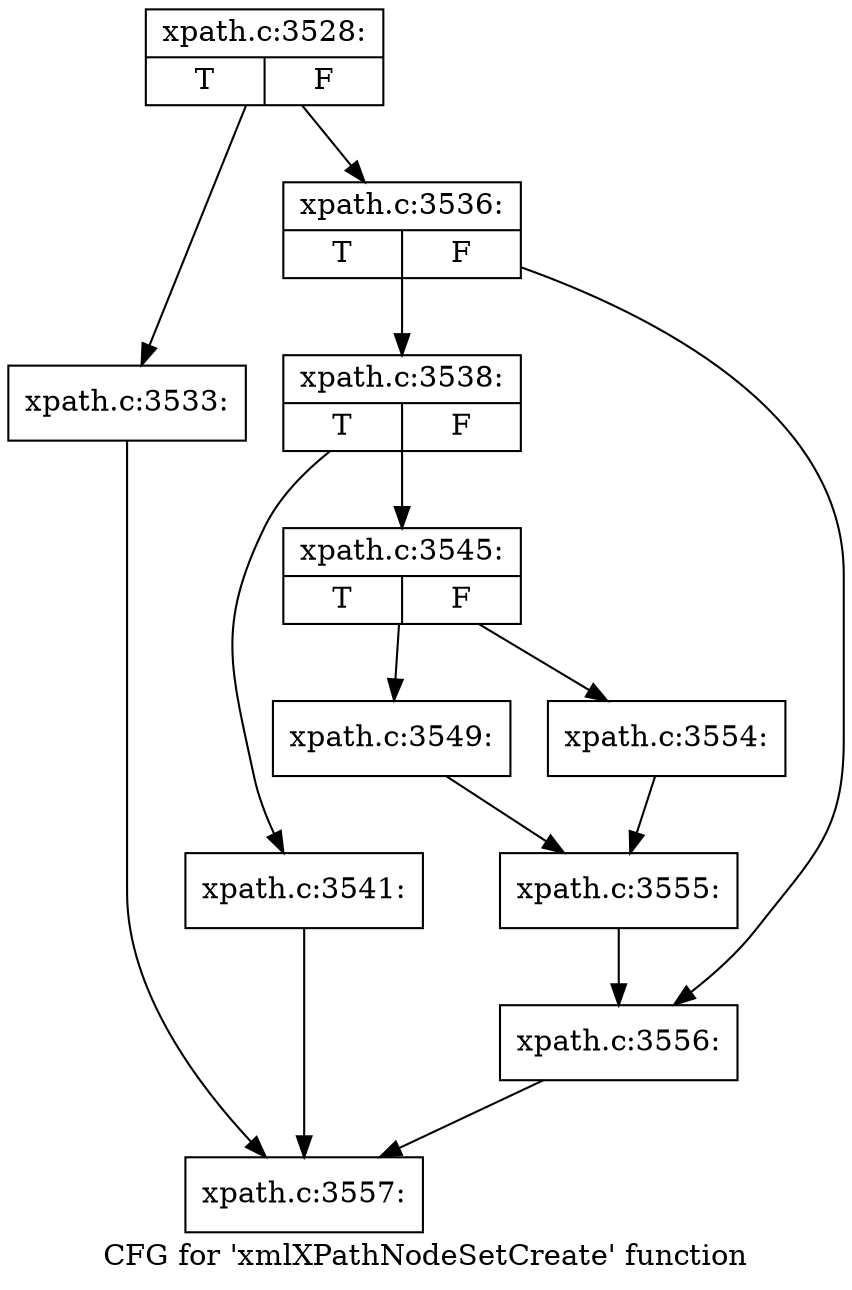 digraph "CFG for 'xmlXPathNodeSetCreate' function" {
	label="CFG for 'xmlXPathNodeSetCreate' function";

	Node0x47a7f30 [shape=record,label="{xpath.c:3528:|{<s0>T|<s1>F}}"];
	Node0x47a7f30 -> Node0x470bca0;
	Node0x47a7f30 -> Node0x470bcf0;
	Node0x470bca0 [shape=record,label="{xpath.c:3533:}"];
	Node0x470bca0 -> Node0x47acb90;
	Node0x470bcf0 [shape=record,label="{xpath.c:3536:|{<s0>T|<s1>F}}"];
	Node0x470bcf0 -> Node0x47af010;
	Node0x470bcf0 -> Node0x47af060;
	Node0x47af010 [shape=record,label="{xpath.c:3538:|{<s0>T|<s1>F}}"];
	Node0x47af010 -> Node0x47af7e0;
	Node0x47af010 -> Node0x47af830;
	Node0x47af7e0 [shape=record,label="{xpath.c:3541:}"];
	Node0x47af7e0 -> Node0x47acb90;
	Node0x47af830 [shape=record,label="{xpath.c:3545:|{<s0>T|<s1>F}}"];
	Node0x47af830 -> Node0x47b0840;
	Node0x47af830 -> Node0x47b08e0;
	Node0x47b0840 [shape=record,label="{xpath.c:3549:}"];
	Node0x47b0840 -> Node0x47b0890;
	Node0x47b08e0 [shape=record,label="{xpath.c:3554:}"];
	Node0x47b08e0 -> Node0x47b0890;
	Node0x47b0890 [shape=record,label="{xpath.c:3555:}"];
	Node0x47b0890 -> Node0x47af060;
	Node0x47af060 [shape=record,label="{xpath.c:3556:}"];
	Node0x47af060 -> Node0x47acb90;
	Node0x47acb90 [shape=record,label="{xpath.c:3557:}"];
}
